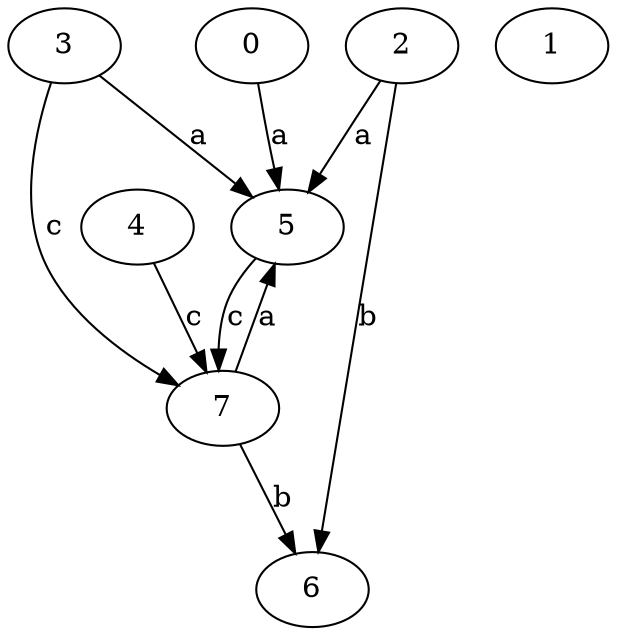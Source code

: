 strict digraph  {
0;
3;
4;
5;
6;
1;
7;
2;
0 -> 5  [label=a];
3 -> 5  [label=a];
3 -> 7  [label=c];
4 -> 7  [label=c];
5 -> 7  [label=c];
7 -> 5  [label=a];
7 -> 6  [label=b];
2 -> 5  [label=a];
2 -> 6  [label=b];
}
